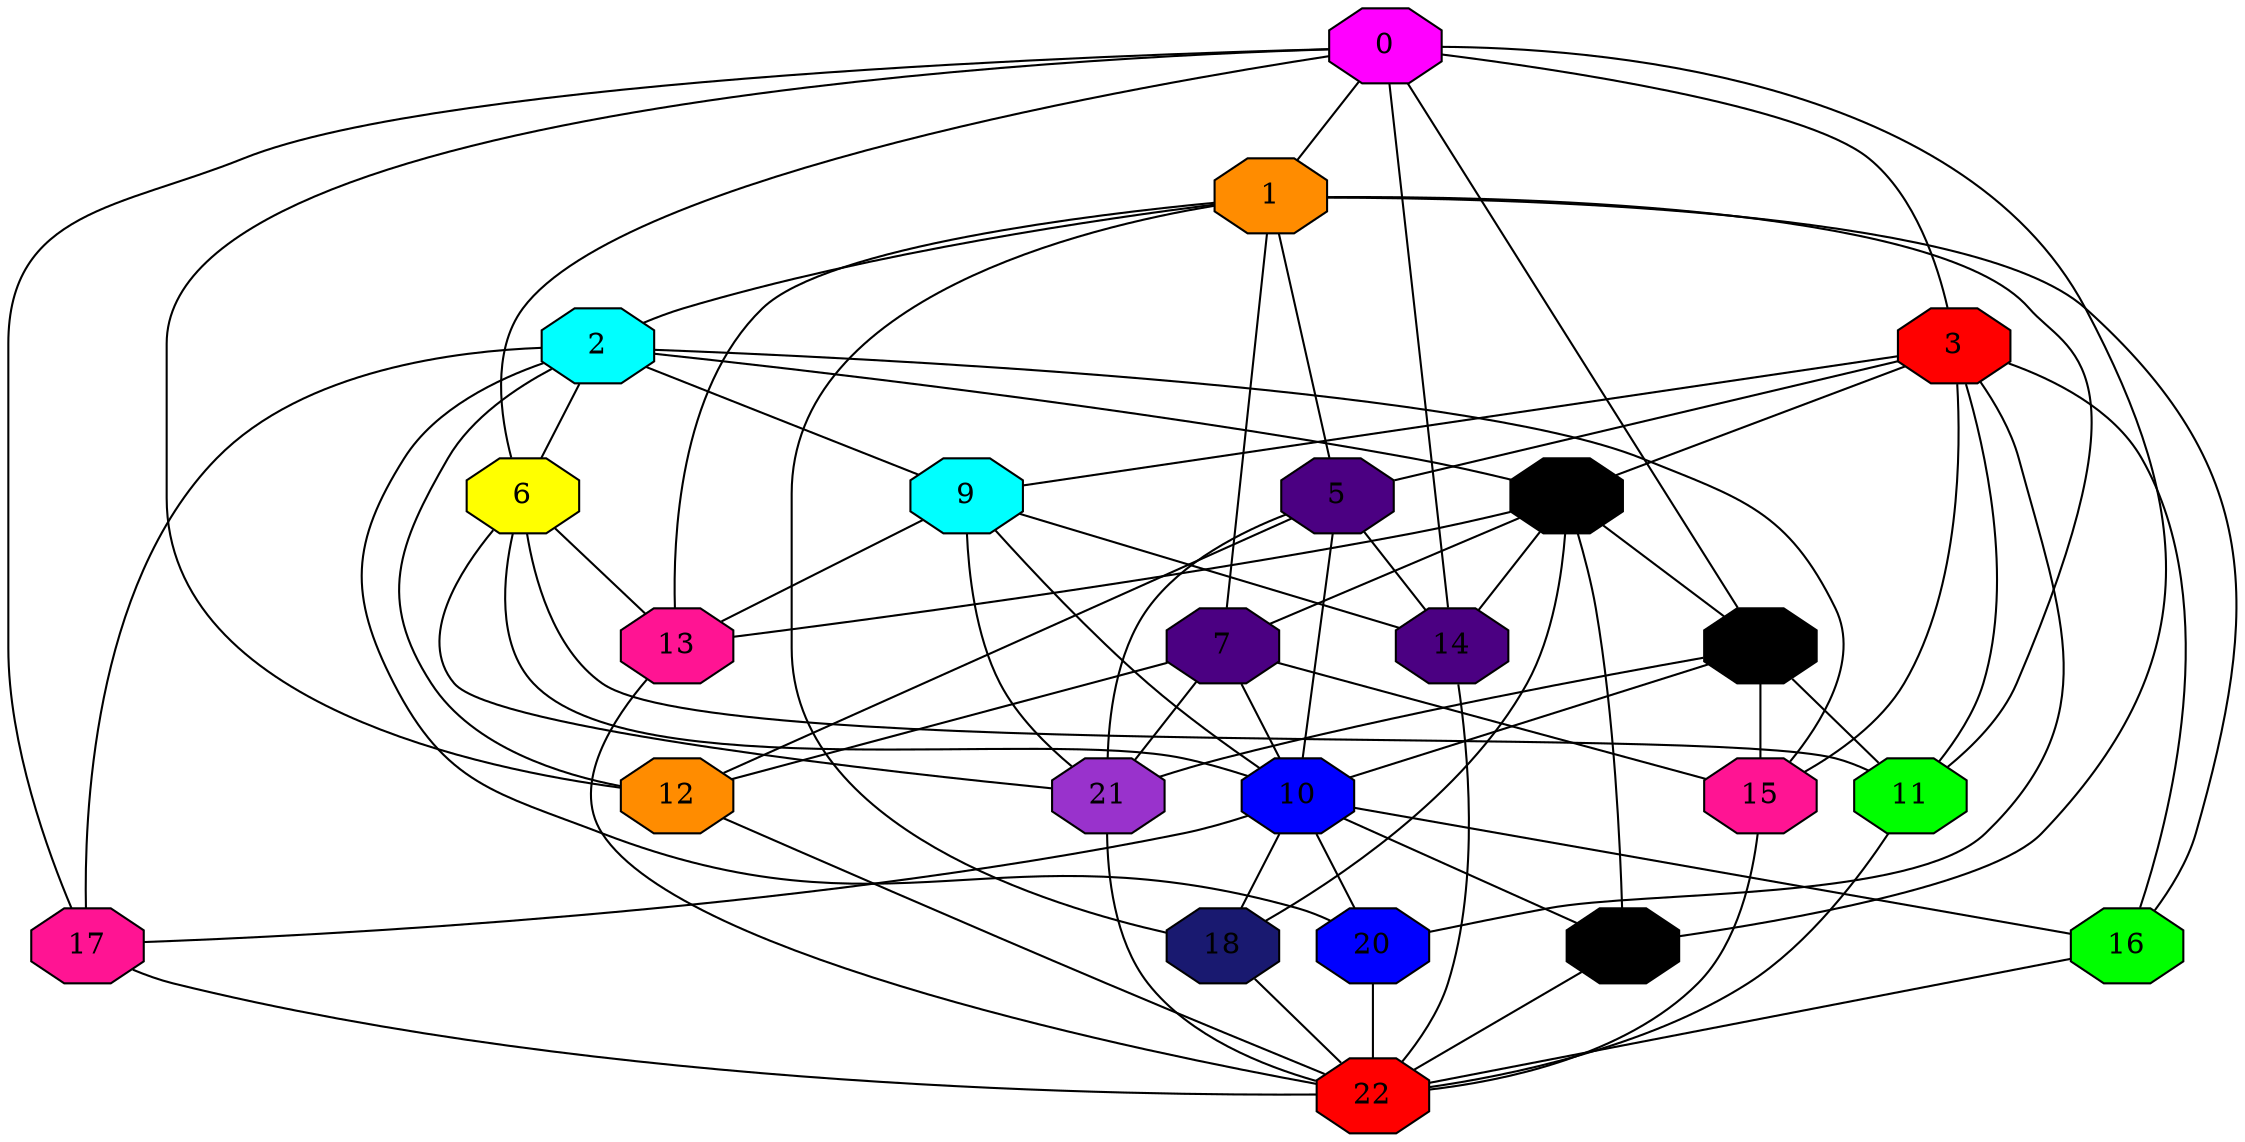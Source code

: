 graph G {
  0[shape = octagon, style = filled , fillcolor = magenta ]
  1[shape = octagon, style = filled , fillcolor = darkorange ]
  2[shape = octagon, style = filled , fillcolor = cyan ]
  3[shape = octagon, style = filled , fillcolor = red ]
  4[shape = octagon, style = filled , fillcolor = forestgreen3 ]
  5[shape = octagon, style = filled , fillcolor = indigo ]
  6[shape = octagon, style = filled , fillcolor = yellow ]
  7[shape = octagon, style = filled , fillcolor = indigo ]
  8[shape = octagon, style = filled , fillcolor = forestgreen3 ]
  9[shape = octagon, style = filled , fillcolor = cyan ]
  10[shape = octagon, style = filled , fillcolor = blue ]
  11[shape = octagon, style = filled , fillcolor = green ]
  12[shape = octagon, style = filled , fillcolor = darkorange ]
  13[shape = octagon, style = filled , fillcolor = deeppink ]
  14[shape = octagon, style = filled , fillcolor = indigo ]
  15[shape = octagon, style = filled , fillcolor = deeppink ]
  16[shape = octagon, style = filled , fillcolor = green ]
  17[shape = octagon, style = filled , fillcolor = deeppink ]
  18[shape = octagon, style = filled , fillcolor = midnightblue ]
  19[shape = octagon, style = filled , fillcolor = forestgreen3 ]
  20[shape = octagon, style = filled , fillcolor = blue ]
  21[shape = octagon, style = filled , fillcolor = darkorchid ]
  22[shape = octagon, style = filled , fillcolor = red ]
  "0"--"1";
  "0"--"3";
  "0"--"6";
  "0"--"8";
  "0"--"12";
  "0"--"14";
  "0"--"17";
  "0"--"19";
  "1"--"2";
  "1"--"5";
  "1"--"7";
  "1"--"11";
  "1"--"13";
  "1"--"16";
  "1"--"18";
  "2"--"4";
  "2"--"6";
  "2"--"9";
  "2"--"12";
  "2"--"15";
  "2"--"17";
  "2"--"20";
  "3"--"4";
  "3"--"5";
  "3"--"9";
  "3"--"11";
  "3"--"15";
  "3"--"16";
  "3"--"20";
  "4"--"7";
  "4"--"8";
  "4"--"13";
  "4"--"14";
  "4"--"18";
  "4"--"19";
  "5"--"10";
  "5"--"12";
  "5"--"14";
  "5"--"21";
  "6"--"10";
  "6"--"11";
  "6"--"13";
  "6"--"21";
  "7"--"10";
  "7"--"12";
  "7"--"15";
  "7"--"21";
  "8"--"10";
  "8"--"11";
  "8"--"15";
  "8"--"21";
  "9"--"10";
  "9"--"13";
  "9"--"14";
  "9"--"21";
  "10"--"16";
  "10"--"17";
  "10"--"18";
  "10"--"19";
  "10"--"20";
  "11"--"22";
  "12"--"22";
  "13"--"22";
  "14"--"22";
  "15"--"22";
  "16"--"22";
  "17"--"22";
  "18"--"22";
  "19"--"22";
  "20"--"22";
  "21"--"22";
}
